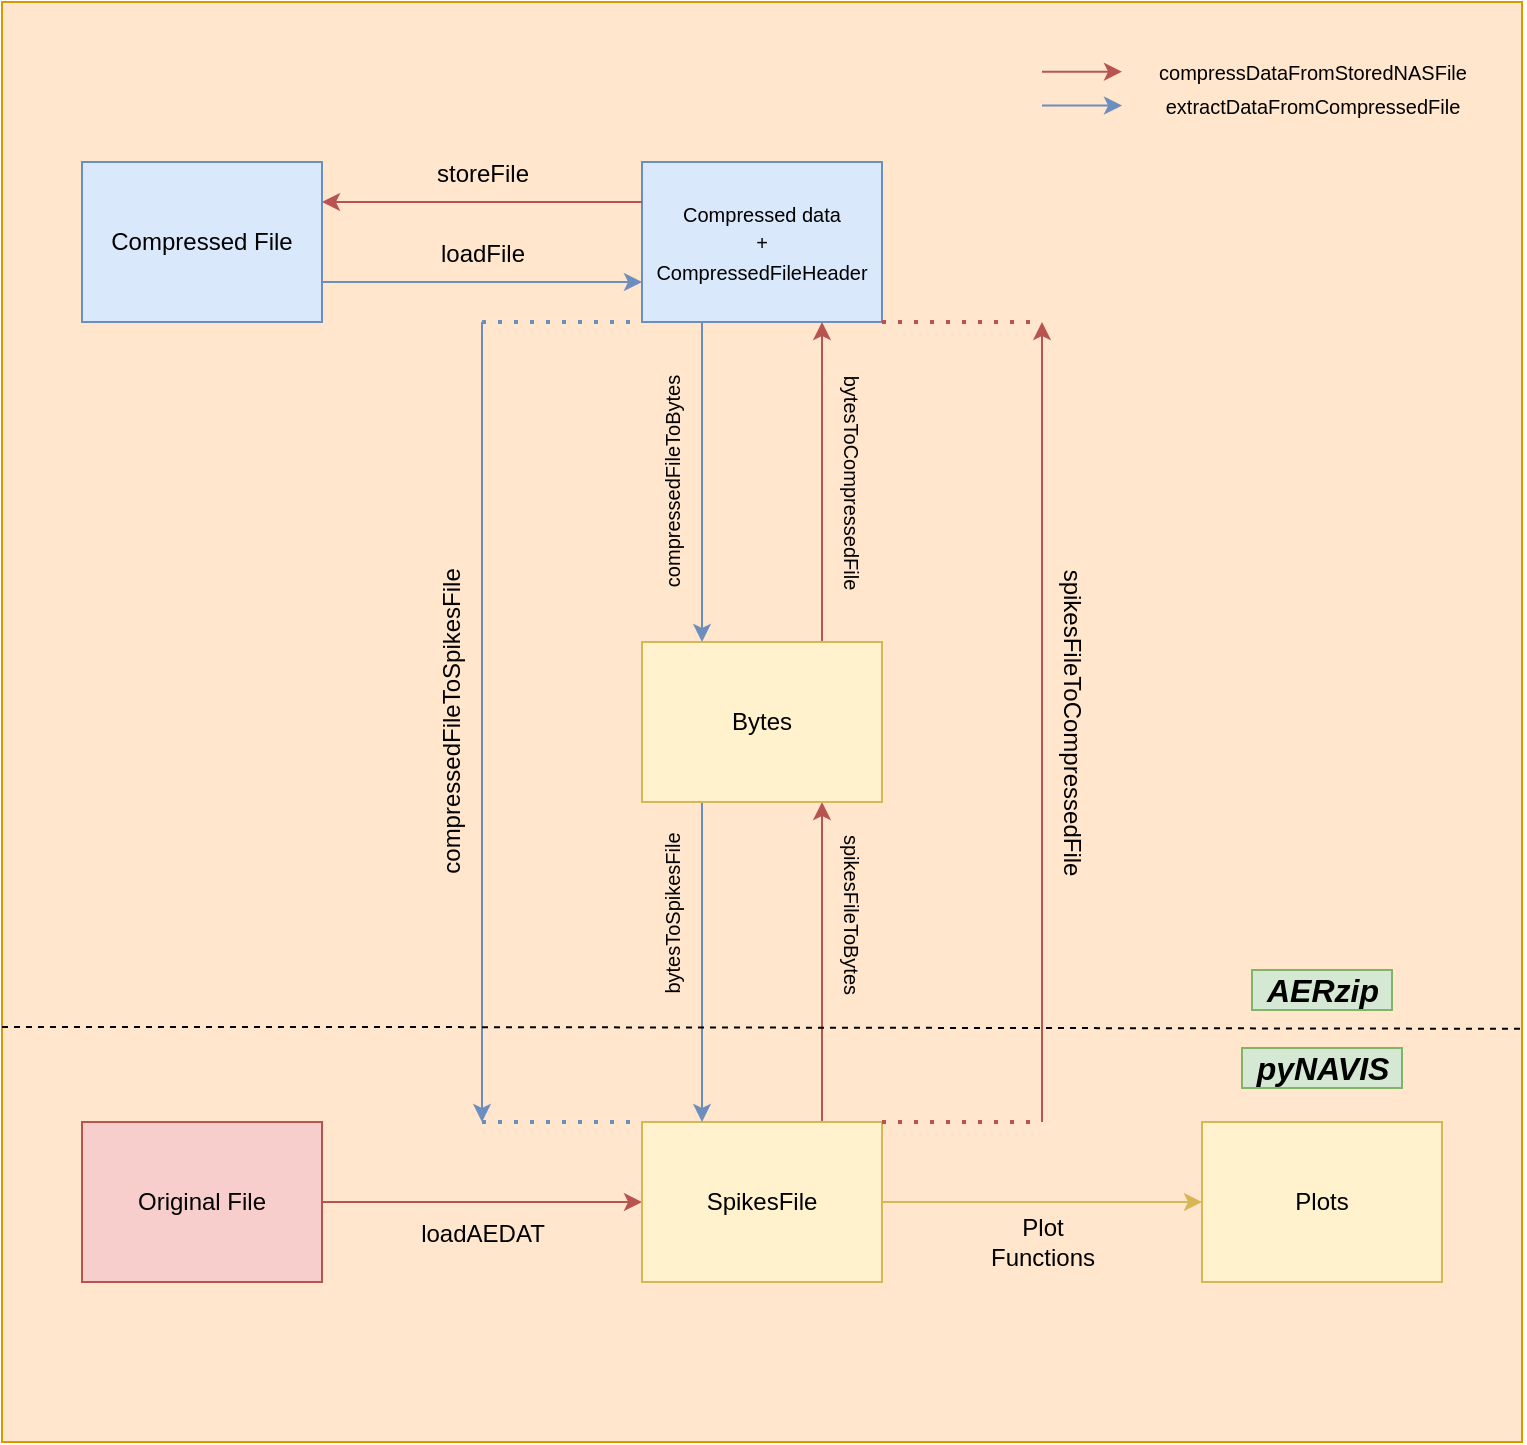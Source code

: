 <mxfile version="20.2.3" type="device"><diagram id="QQO1oQpEo6s3XOjd8F3q" name="Page-1"><mxGraphModel dx="2406" dy="1579" grid="1" gridSize="10" guides="1" tooltips="1" connect="1" arrows="1" fold="1" page="1" pageScale="1" pageWidth="1169" pageHeight="827" math="0" shadow="0"><root><mxCell id="0"/><mxCell id="1" parent="0"/><mxCell id="22T6WbS_Y7bIm-XH0nMu-39" value="" style="rounded=0;whiteSpace=wrap;html=1;fontSize=10;fillColor=#ffe6cc;strokeColor=#d79b00;" parent="1" vertex="1"><mxGeometry x="-40" y="-320" width="760" height="720" as="geometry"/></mxCell><mxCell id="22T6WbS_Y7bIm-XH0nMu-26" style="edgeStyle=orthogonalEdgeStyle;rounded=0;orthogonalLoop=1;jettySize=auto;html=1;exitX=0.25;exitY=1;exitDx=0;exitDy=0;entryX=0.25;entryY=0;entryDx=0;entryDy=0;fontSize=10;fillColor=#dae8fc;strokeColor=#6c8ebf;" parent="1" source="DvOfm5YVgmJiHkRGgvwE-2" target="22T6WbS_Y7bIm-XH0nMu-11" edge="1"><mxGeometry relative="1" as="geometry"/></mxCell><mxCell id="QgeYcixqXGQapXqUJgui-11" style="edgeStyle=orthogonalEdgeStyle;rounded=0;orthogonalLoop=1;jettySize=auto;html=1;exitX=0;exitY=0.75;exitDx=0;exitDy=0;entryX=1;entryY=0.75;entryDx=0;entryDy=0;fontFamily=Helvetica;fontSize=16;fontColor=#000000;endArrow=none;endFill=0;strokeColor=#6c8ebf;fillColor=#dae8fc;startArrow=classic;startFill=1;" parent="1" source="DvOfm5YVgmJiHkRGgvwE-2" target="22T6WbS_Y7bIm-XH0nMu-23" edge="1"><mxGeometry relative="1" as="geometry"/></mxCell><mxCell id="DvOfm5YVgmJiHkRGgvwE-2" value="&lt;font style=&quot;font-size: 10px&quot;&gt;Compressed data&lt;br&gt;+&lt;br&gt;CompressedFileHeader&lt;/font&gt;" style="rounded=0;whiteSpace=wrap;html=1;fillColor=#dae8fc;strokeColor=#6c8ebf;" parent="1" vertex="1"><mxGeometry x="280" y="-240" width="120" height="80" as="geometry"/></mxCell><mxCell id="22T6WbS_Y7bIm-XH0nMu-7" style="edgeStyle=orthogonalEdgeStyle;rounded=0;orthogonalLoop=1;jettySize=auto;html=1;exitX=1;exitY=0.5;exitDx=0;exitDy=0;entryX=0;entryY=0.5;entryDx=0;entryDy=0;fillColor=#f8cecc;strokeColor=#b85450;" parent="1" source="DvOfm5YVgmJiHkRGgvwE-3" target="DvOfm5YVgmJiHkRGgvwE-8" edge="1"><mxGeometry relative="1" as="geometry"/></mxCell><mxCell id="DvOfm5YVgmJiHkRGgvwE-3" value="Original File" style="rounded=0;whiteSpace=wrap;html=1;fillColor=#f8cecc;strokeColor=#b85450;" parent="1" vertex="1"><mxGeometry y="240" width="120" height="80" as="geometry"/></mxCell><mxCell id="22T6WbS_Y7bIm-XH0nMu-8" style="edgeStyle=orthogonalEdgeStyle;rounded=0;orthogonalLoop=1;jettySize=auto;html=1;exitX=1;exitY=0.5;exitDx=0;exitDy=0;entryX=0;entryY=0.5;entryDx=0;entryDy=0;fillColor=#fff2cc;strokeColor=#d6b656;" parent="1" source="DvOfm5YVgmJiHkRGgvwE-8" target="DvOfm5YVgmJiHkRGgvwE-13" edge="1"><mxGeometry relative="1" as="geometry"/></mxCell><mxCell id="22T6WbS_Y7bIm-XH0nMu-13" style="edgeStyle=orthogonalEdgeStyle;rounded=0;orthogonalLoop=1;jettySize=auto;html=1;exitX=0.75;exitY=0;exitDx=0;exitDy=0;entryX=0.75;entryY=1;entryDx=0;entryDy=0;fillColor=#f8cecc;strokeColor=#b85450;" parent="1" source="DvOfm5YVgmJiHkRGgvwE-8" target="22T6WbS_Y7bIm-XH0nMu-11" edge="1"><mxGeometry relative="1" as="geometry"/></mxCell><mxCell id="DvOfm5YVgmJiHkRGgvwE-8" value="SpikesFile" style="rounded=0;whiteSpace=wrap;html=1;fillColor=#fff2cc;strokeColor=#d6b656;" parent="1" vertex="1"><mxGeometry x="280" y="240" width="120" height="80" as="geometry"/></mxCell><mxCell id="DvOfm5YVgmJiHkRGgvwE-13" value="Plots" style="rounded=0;whiteSpace=wrap;html=1;fillColor=#fff2cc;strokeColor=#d6b656;" parent="1" vertex="1"><mxGeometry x="560" y="240" width="120" height="80" as="geometry"/></mxCell><mxCell id="22T6WbS_Y7bIm-XH0nMu-3" value="loadAEDAT" style="text;html=1;align=center;verticalAlign=middle;resizable=0;points=[];autosize=1;strokeColor=none;fillColor=none;" parent="1" vertex="1"><mxGeometry x="160" y="286" width="80" height="20" as="geometry"/></mxCell><mxCell id="22T6WbS_Y7bIm-XH0nMu-10" value="spikesFileToCompressedFile&lt;br&gt;" style="text;html=1;align=center;verticalAlign=middle;resizable=0;points=[];autosize=1;strokeColor=none;fillColor=none;rotation=90;" parent="1" vertex="1"><mxGeometry x="410" y="30" width="170" height="20" as="geometry"/></mxCell><mxCell id="22T6WbS_Y7bIm-XH0nMu-14" style="edgeStyle=orthogonalEdgeStyle;rounded=0;orthogonalLoop=1;jettySize=auto;html=1;exitX=0.75;exitY=0;exitDx=0;exitDy=0;entryX=0.75;entryY=1;entryDx=0;entryDy=0;fillColor=#f8cecc;strokeColor=#b85450;" parent="1" source="22T6WbS_Y7bIm-XH0nMu-11" target="DvOfm5YVgmJiHkRGgvwE-2" edge="1"><mxGeometry relative="1" as="geometry"/></mxCell><mxCell id="22T6WbS_Y7bIm-XH0nMu-28" style="edgeStyle=orthogonalEdgeStyle;rounded=0;orthogonalLoop=1;jettySize=auto;html=1;exitX=0.25;exitY=1;exitDx=0;exitDy=0;entryX=0.25;entryY=0;entryDx=0;entryDy=0;fontSize=10;fillColor=#dae8fc;strokeColor=#6c8ebf;" parent="1" source="22T6WbS_Y7bIm-XH0nMu-11" target="DvOfm5YVgmJiHkRGgvwE-8" edge="1"><mxGeometry relative="1" as="geometry"/></mxCell><mxCell id="22T6WbS_Y7bIm-XH0nMu-11" value="Bytes" style="rounded=0;whiteSpace=wrap;html=1;fillColor=#fff2cc;strokeColor=#d6b656;" parent="1" vertex="1"><mxGeometry x="280" width="120" height="80" as="geometry"/></mxCell><mxCell id="22T6WbS_Y7bIm-XH0nMu-16" value="spikesFileToBytes" style="text;html=1;align=center;verticalAlign=middle;resizable=0;points=[];autosize=1;strokeColor=none;fillColor=none;rotation=90;fontSize=10;" parent="1" vertex="1"><mxGeometry x="335" y="126" width="100" height="20" as="geometry"/></mxCell><mxCell id="22T6WbS_Y7bIm-XH0nMu-17" value="bytesToCompressedFile" style="text;html=1;align=center;verticalAlign=middle;resizable=0;points=[];autosize=1;strokeColor=none;fillColor=none;rotation=90;fontSize=10;" parent="1" vertex="1"><mxGeometry x="325" y="-90" width="120" height="20" as="geometry"/></mxCell><mxCell id="22T6WbS_Y7bIm-XH0nMu-18" value="Plot&lt;br&gt;Functions" style="text;html=1;align=center;verticalAlign=middle;resizable=0;points=[];autosize=1;strokeColor=none;fillColor=none;" parent="1" vertex="1"><mxGeometry x="445" y="285" width="70" height="30" as="geometry"/></mxCell><mxCell id="22T6WbS_Y7bIm-XH0nMu-20" value="" style="endArrow=classic;html=1;rounded=0;fillColor=#f8cecc;strokeColor=#b85450;" parent="1" edge="1"><mxGeometry width="50" height="50" relative="1" as="geometry"><mxPoint x="480" y="240" as="sourcePoint"/><mxPoint x="480" y="-160" as="targetPoint"/></mxGeometry></mxCell><mxCell id="22T6WbS_Y7bIm-XH0nMu-21" value="" style="endArrow=none;dashed=1;html=1;dashPattern=1 3;strokeWidth=2;rounded=0;fillColor=#f8cecc;strokeColor=#b85450;" parent="1" edge="1"><mxGeometry width="50" height="50" relative="1" as="geometry"><mxPoint x="400" y="-160" as="sourcePoint"/><mxPoint x="480" y="-160" as="targetPoint"/></mxGeometry></mxCell><mxCell id="22T6WbS_Y7bIm-XH0nMu-22" value="" style="endArrow=none;dashed=1;html=1;dashPattern=1 3;strokeWidth=2;rounded=0;fillColor=#f8cecc;strokeColor=#b85450;" parent="1" edge="1"><mxGeometry width="50" height="50" relative="1" as="geometry"><mxPoint x="400" y="240" as="sourcePoint"/><mxPoint x="480" y="240" as="targetPoint"/></mxGeometry></mxCell><mxCell id="QgeYcixqXGQapXqUJgui-10" style="edgeStyle=orthogonalEdgeStyle;rounded=0;orthogonalLoop=1;jettySize=auto;html=1;exitX=1;exitY=0.25;exitDx=0;exitDy=0;entryX=0;entryY=0.25;entryDx=0;entryDy=0;fontFamily=Helvetica;fontSize=16;fontColor=#000000;endArrow=none;endFill=0;strokeColor=#b85450;fillColor=#f8cecc;startArrow=classic;startFill=1;" parent="1" source="22T6WbS_Y7bIm-XH0nMu-23" target="DvOfm5YVgmJiHkRGgvwE-2" edge="1"><mxGeometry relative="1" as="geometry"/></mxCell><mxCell id="22T6WbS_Y7bIm-XH0nMu-23" value="Compressed File" style="rounded=0;whiteSpace=wrap;html=1;fillColor=#dae8fc;strokeColor=#6c8ebf;" parent="1" vertex="1"><mxGeometry y="-240" width="120" height="80" as="geometry"/></mxCell><mxCell id="22T6WbS_Y7bIm-XH0nMu-25" value="storeFile" style="text;html=1;align=center;verticalAlign=middle;resizable=0;points=[];autosize=1;strokeColor=none;fillColor=none;" parent="1" vertex="1"><mxGeometry x="165" y="-249" width="70" height="30" as="geometry"/></mxCell><mxCell id="22T6WbS_Y7bIm-XH0nMu-27" value="compressedFileToBytes" style="text;html=1;align=center;verticalAlign=middle;resizable=0;points=[];autosize=1;strokeColor=none;fillColor=none;rotation=-90;fontSize=10;" parent="1" vertex="1"><mxGeometry x="230" y="-95" width="130" height="30" as="geometry"/></mxCell><mxCell id="22T6WbS_Y7bIm-XH0nMu-30" value="bytesToSpikesFile" style="text;html=1;align=center;verticalAlign=middle;resizable=0;points=[];autosize=1;strokeColor=none;fillColor=none;rotation=-90;fontSize=10;" parent="1" vertex="1"><mxGeometry x="245" y="126" width="100" height="20" as="geometry"/></mxCell><mxCell id="22T6WbS_Y7bIm-XH0nMu-35" value="" style="endArrow=classic;html=1;rounded=0;fillColor=#dae8fc;strokeColor=#6c8ebf;" parent="1" edge="1"><mxGeometry width="50" height="50" relative="1" as="geometry"><mxPoint x="200" y="-160" as="sourcePoint"/><mxPoint x="200" y="240" as="targetPoint"/></mxGeometry></mxCell><mxCell id="22T6WbS_Y7bIm-XH0nMu-36" value="" style="endArrow=none;dashed=1;html=1;dashPattern=1 3;strokeWidth=2;rounded=0;fillColor=#dae8fc;strokeColor=#6c8ebf;" parent="1" edge="1"><mxGeometry width="50" height="50" relative="1" as="geometry"><mxPoint x="200" y="-160" as="sourcePoint"/><mxPoint x="280" y="-160" as="targetPoint"/></mxGeometry></mxCell><mxCell id="22T6WbS_Y7bIm-XH0nMu-37" value="" style="endArrow=none;dashed=1;html=1;dashPattern=1 3;strokeWidth=2;rounded=0;fillColor=#dae8fc;strokeColor=#6c8ebf;" parent="1" edge="1"><mxGeometry width="50" height="50" relative="1" as="geometry"><mxPoint x="200" y="240" as="sourcePoint"/><mxPoint x="280" y="240" as="targetPoint"/></mxGeometry></mxCell><mxCell id="22T6WbS_Y7bIm-XH0nMu-38" value="compressedFileToSpikesFile" style="text;html=1;align=center;verticalAlign=middle;resizable=0;points=[];autosize=1;strokeColor=none;fillColor=none;rotation=-90;" parent="1" vertex="1"><mxGeometry x="100" y="30" width="170" height="20" as="geometry"/></mxCell><mxCell id="22T6WbS_Y7bIm-XH0nMu-42" value="" style="endArrow=classic;html=1;rounded=0;fontSize=10;fillColor=#f8cecc;strokeColor=#b85450;" parent="1" edge="1"><mxGeometry width="50" height="50" relative="1" as="geometry"><mxPoint x="480" y="-285.17" as="sourcePoint"/><mxPoint x="520" y="-285.17" as="targetPoint"/></mxGeometry></mxCell><mxCell id="22T6WbS_Y7bIm-XH0nMu-43" value="compressDataFromStoredNASFile" style="text;html=1;align=center;verticalAlign=middle;resizable=0;points=[];autosize=1;strokeColor=none;fillColor=none;fontSize=10;" parent="1" vertex="1"><mxGeometry x="525" y="-300" width="180" height="30" as="geometry"/></mxCell><mxCell id="22T6WbS_Y7bIm-XH0nMu-44" value="" style="endArrow=classic;html=1;rounded=0;fontSize=10;fillColor=#dae8fc;strokeColor=#6c8ebf;" parent="1" edge="1"><mxGeometry width="50" height="50" relative="1" as="geometry"><mxPoint x="480" y="-268.2" as="sourcePoint"/><mxPoint x="520" y="-268.2" as="targetPoint"/></mxGeometry></mxCell><mxCell id="22T6WbS_Y7bIm-XH0nMu-45" value="extractDataFromCompressedFile" style="text;html=1;align=center;verticalAlign=middle;resizable=0;points=[];autosize=1;strokeColor=none;fillColor=none;fontSize=10;" parent="1" vertex="1"><mxGeometry x="530" y="-283" width="170" height="30" as="geometry"/></mxCell><mxCell id="QgeYcixqXGQapXqUJgui-1" style="edgeStyle=orthogonalEdgeStyle;rounded=0;orthogonalLoop=1;jettySize=auto;html=1;exitX=1;exitY=0.5;exitDx=0;exitDy=0;fillColor=#f8cecc;strokeColor=#000000;endArrow=none;endFill=0;dashed=1;entryX=1;entryY=0.745;entryDx=0;entryDy=0;entryPerimeter=0;" parent="1" edge="1"><mxGeometry relative="1" as="geometry"><mxPoint x="-40" y="192.5" as="sourcePoint"/><mxPoint x="720" y="193.4" as="targetPoint"/><Array as="points"><mxPoint x="150" y="193"/></Array></mxGeometry></mxCell><mxCell id="QgeYcixqXGQapXqUJgui-8" value="pyNAVIS" style="text;html=1;align=center;verticalAlign=middle;resizable=0;points=[];autosize=1;strokeColor=#82b366;fillColor=#d5e8d4;fontStyle=3;fontFamily=Helvetica;fontSize=16;" parent="1" vertex="1"><mxGeometry x="580" y="203" width="80" height="20" as="geometry"/></mxCell><mxCell id="QgeYcixqXGQapXqUJgui-9" value="AERzip" style="text;html=1;align=center;verticalAlign=middle;resizable=0;points=[];autosize=1;strokeColor=#82b366;fillColor=#d5e8d4;fontStyle=3;fontFamily=Helvetica;fontSize=16;" parent="1" vertex="1"><mxGeometry x="585" y="164" width="70" height="20" as="geometry"/></mxCell><mxCell id="QgeYcixqXGQapXqUJgui-12" value="loadFile" style="text;html=1;align=center;verticalAlign=middle;resizable=0;points=[];autosize=1;strokeColor=none;fillColor=none;" parent="1" vertex="1"><mxGeometry x="165" y="-209" width="70" height="30" as="geometry"/></mxCell></root></mxGraphModel></diagram></mxfile>